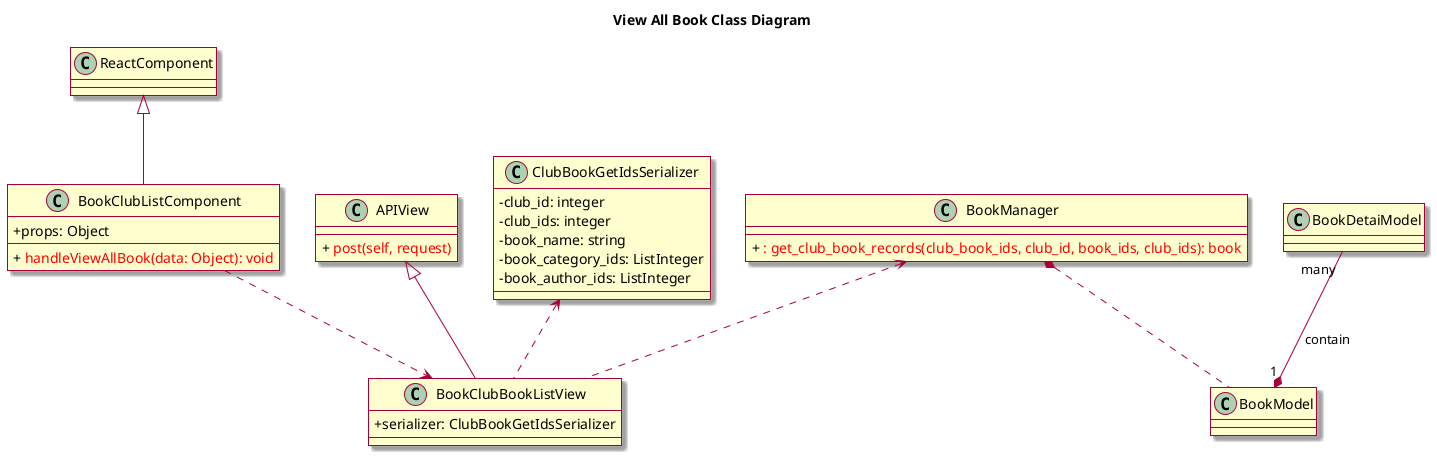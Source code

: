 @startuml
skin rose
skinparam classAttributeIconSize 0

title View All Book Class Diagram
class ReactComponent

class BookClubListComponent {
    + props: Object
	+ {method} <color:red> handleViewAllBook(data: Object): void
}

class BookClubBookListView {
	+ serializer: ClubBookGetIdsSerializer
}

class APIView {
	+ {method} <color:red> post(self, request)
}

class ClubBookGetIdsSerializer {
    - club_id: integer
    - club_ids: integer
    - book_name: string
    - book_category_ids: ListInteger 
    - book_author_ids: ListInteger
}

class BookManager{
    + {method} <color:red> : get_club_book_records(club_book_ids, club_id, book_ids, club_ids): book
}

class BookModel 
class BookDetaiModel

ReactComponent <|-- BookClubListComponent
BookClubListComponent ..> BookClubBookListView
APIView <|-- BookClubBookListView
ClubBookGetIdsSerializer <.. BookClubBookListView
BookManager <.. BookClubBookListView
BookManager *.. BookModel
BookDetaiModel "many" --* "1"BookModel :contain
@enduml